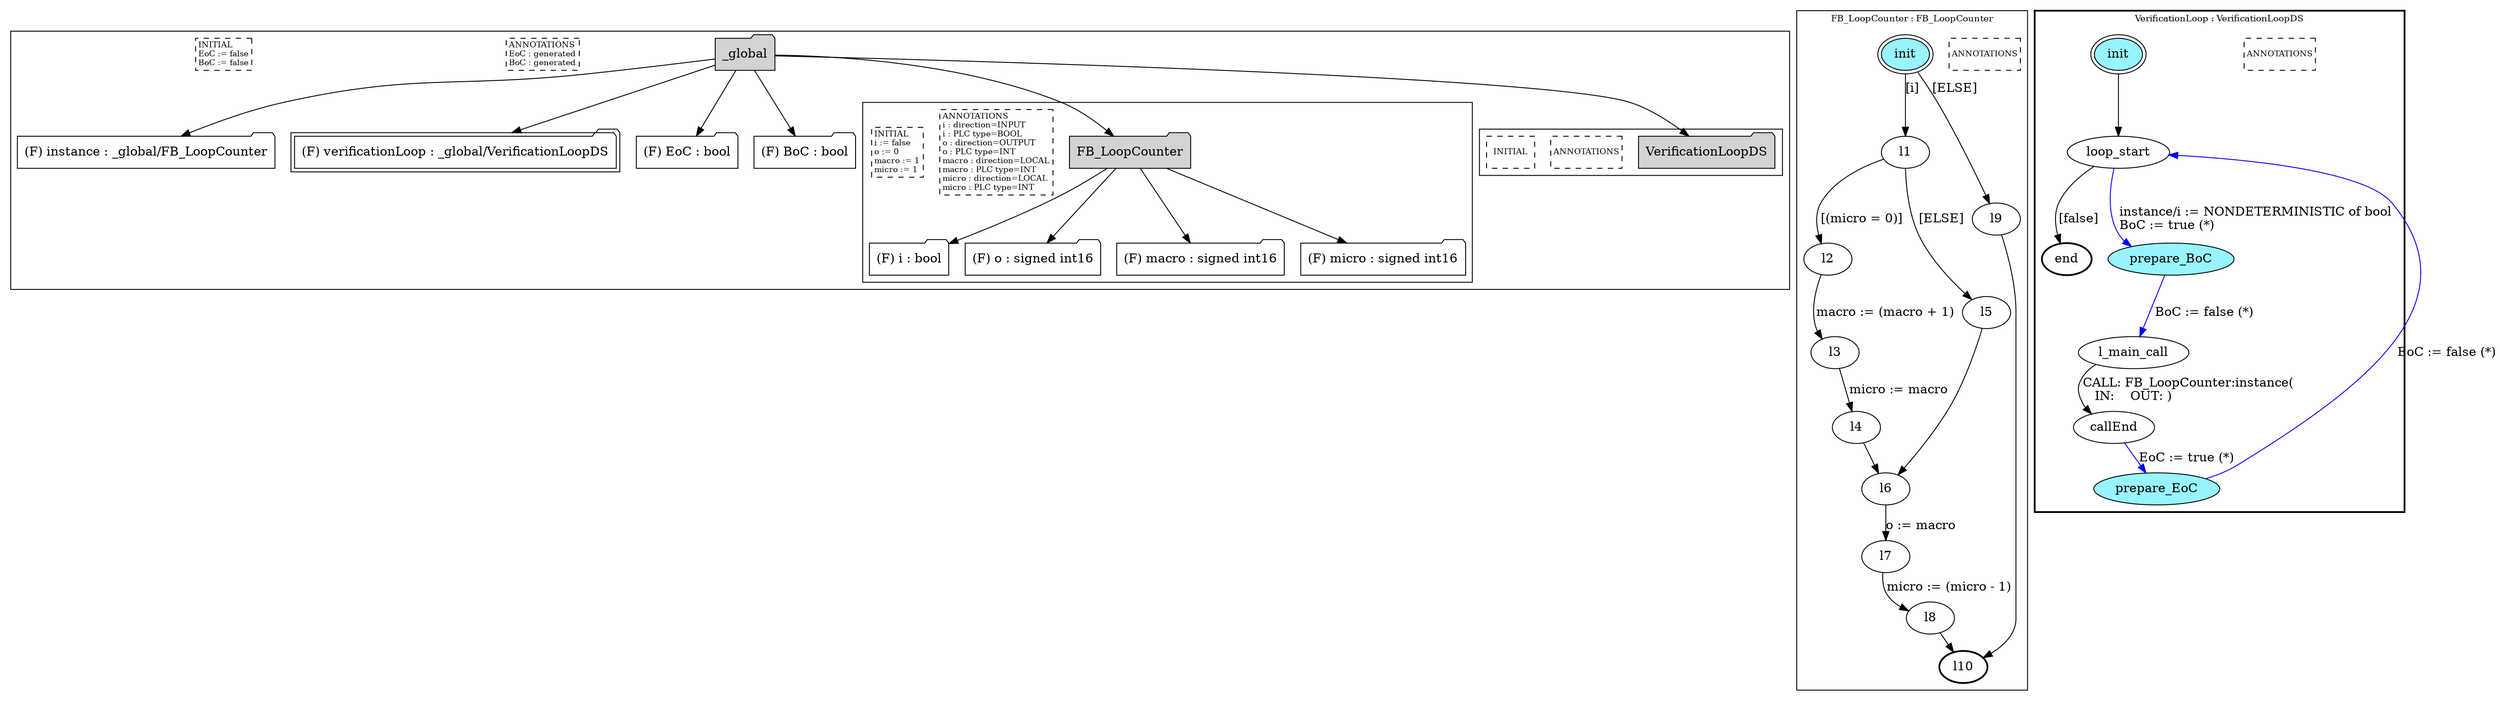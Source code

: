 digraph G {
	subgraph cluster__global2131888461 {
		node [shape="folder", style="filled"];
		//label="_global";
		_global2131888461 [label="_global"];
		_global2131888461 -> instance1620771868;
		instance1620771868 [label = "(F) instance : _global/FB_LoopCounter", fillcolor="white" ];
		_global2131888461 -> verificationLoop212158113;
		verificationLoop212158113 [label = "(F) verificationLoop : _global/VerificationLoopDS", fillcolor="white" , peripheries=2];
		_global2131888461 -> EoC750667100;
		EoC750667100 [label = "(F) EoC : bool", fillcolor="white" ];
		_global2131888461 -> BoC1292769946;
		BoC1292769946 [label = "(F) BoC : bool", fillcolor="white" ];
		_global2131888461 -> FB_LoopCounter1486862157;
		subgraph cluster_FB_LoopCounter1486862157 {
			node [shape="folder", style="filled"];
			//label="FB_LoopCounter";
			FB_LoopCounter1486862157 [label="FB_LoopCounter"];
			FB_LoopCounter1486862157 -> i1731526546;
			i1731526546 [label = "(F) i : bool", fillcolor="white" ];
			FB_LoopCounter1486862157 -> o1988265335;
			o1988265335 [label = "(F) o : signed int16", fillcolor="white" ];
			FB_LoopCounter1486862157 -> macro1783296129;
			macro1783296129 [label = "(F) macro : signed int16", fillcolor="white" ];
			FB_LoopCounter1486862157 -> micro997657863;
			micro997657863 [label = "(F) micro : signed int16", fillcolor="white" ];
			
			annotations_pseudonode_FB_LoopCounter1486862157 [
				label="ANNOTATIONS\li : direction=INPUT\li : PLC type=BOOL\lo : direction=OUTPUT\lo : PLC type=INT\lmacro : direction=LOCAL\lmacro : PLC type=INT\lmicro : direction=LOCAL\lmicro : PLC type=INT\l",
				fontsize=9, margin="0.04,0.04", fillcolor="white", shape="rectangle", style="dashed"];
			initamt_pseudonode_FB_LoopCounter1486862157 [
				label="INITIAL\li := false\lo := 0\lmacro := 1\lmicro := 1\l",
				fontsize=9, margin="0.04,0.04", fillcolor="lightyellow", shape="rectangle", style="dashed"];
		}
		_global2131888461 -> VerificationLoopDS1090191122;
		subgraph cluster_VerificationLoopDS1090191122 {
			node [shape="folder", style="filled"];
			//label="VerificationLoopDS";
			VerificationLoopDS1090191122 [label="VerificationLoopDS"];
			
			annotations_pseudonode_VerificationLoopDS1090191122 [
				label="ANNOTATIONS",
				fontsize=9, margin="0.04,0.04", fillcolor="white", shape="rectangle", style="dashed"];
			initamt_pseudonode_VerificationLoopDS1090191122 [
				label="INITIAL",
				fontsize=9, margin="0.04,0.04", fillcolor="lightyellow", shape="rectangle", style="dashed"];
		}
		
		annotations_pseudonode__global2131888461 [
			label="ANNOTATIONS\lEoC : generated\lBoC : generated\l",
			fontsize=9, margin="0.04,0.04", fillcolor="white", shape="rectangle", style="dashed"];
		initamt_pseudonode__global2131888461 [
			label="INITIAL\lEoC := false\lBoC := false\l",
			fontsize=9, margin="0.04,0.04", fillcolor="lightyellow", shape="rectangle", style="dashed"];
	}
	subgraph clusterFB_LoopCounter {
		node [style="filled"];
		color="black";
		fontsize=10;
		ranksep=0.4;
		
		label="FB_LoopCounter : FB_LoopCounter";
		
		annotations_pseudonode_FB_LoopCounter [
			label="ANNOTATIONS",
			fontsize=9, margin="0.04,0.04", fillcolor="white", shape="rectangle", style="dashed"];
		
		init_FB_LoopCounter [label="init", color="black", fillcolor="cadetblue1", peripheries=2, shape="ellipse"];
		l1_FB_LoopCounter [label="l1", color="black", fillcolor="white", shape="ellipse"];
		l2_FB_LoopCounter [label="l2", color="black", fillcolor="white", shape="ellipse"];
		l3_FB_LoopCounter [label="l3", color="black", fillcolor="white", shape="ellipse"];
		l4_FB_LoopCounter [label="l4", color="black", fillcolor="white", shape="ellipse"];
		l5_FB_LoopCounter [label="l5", color="black", fillcolor="white", shape="ellipse"];
		l6_FB_LoopCounter [label="l6", color="black", fillcolor="white", shape="ellipse"];
		l7_FB_LoopCounter [label="l7", color="black", fillcolor="white", shape="ellipse"];
		l8_FB_LoopCounter [label="l8", color="black", fillcolor="white", shape="ellipse"];
		l9_FB_LoopCounter [label="l9", color="black", fillcolor="white", shape="ellipse"];
		l10_FB_LoopCounter [label="l10", color="black", fillcolor="white", style=bold, shape="ellipse"];
		init_FB_LoopCounter -> l1_FB_LoopCounter [color="black", label="[i]"];
		l1_FB_LoopCounter -> l2_FB_LoopCounter [color="black", label="[(micro = 0)]"];
		l2_FB_LoopCounter -> l3_FB_LoopCounter [color="black", label="macro := (macro + 1)"];
		l3_FB_LoopCounter -> l4_FB_LoopCounter [color="black", label="micro := macro"];
		l1_FB_LoopCounter -> l5_FB_LoopCounter [color="black", label="[ELSE]"];
		l4_FB_LoopCounter -> l6_FB_LoopCounter [color="black", label=""];
		l5_FB_LoopCounter -> l6_FB_LoopCounter [color="black", label=""];
		l6_FB_LoopCounter -> l7_FB_LoopCounter [color="black", label="o := macro"];
		l7_FB_LoopCounter -> l8_FB_LoopCounter [color="black", label="micro := (micro - 1)"];
		init_FB_LoopCounter -> l9_FB_LoopCounter [color="black", label="[ELSE]"];
		l8_FB_LoopCounter -> l10_FB_LoopCounter [color="black", label=""];
		l9_FB_LoopCounter -> l10_FB_LoopCounter [color="black", label=""];
	}
	subgraph clusterVerificationLoop {
		node [style="filled"];
		style=bold;
		color="black";
		fontsize=10;
		ranksep=0.4;
		
		label="VerificationLoop : VerificationLoopDS";
		
		annotations_pseudonode_VerificationLoop [
			label="ANNOTATIONS",
			fontsize=9, margin="0.04,0.04", fillcolor="white", shape="rectangle", style="dashed"];
		
		init_VerificationLoop [label="init", color="black", fillcolor="cadetblue1", peripheries=2, shape="ellipse"];
		end_VerificationLoop [label="end", color="black", fillcolor="cadetblue1", style=bold, shape="ellipse"];
		loop_start_VerificationLoop [label="loop_start", color="black", fillcolor="white", shape="ellipse"];
		prepare_BoC_VerificationLoop [label="prepare_BoC", color="black", fillcolor="cadetblue1", shape="ellipse"];
		l_main_call_VerificationLoop [label="l_main_call", color="black", fillcolor="white", shape="ellipse"];
		callEnd_VerificationLoop [label="callEnd", color="black", fillcolor="white", shape="ellipse"];
		prepare_EoC_VerificationLoop [label="prepare_EoC", color="black", fillcolor="cadetblue1", shape="ellipse"];
		init_VerificationLoop -> loop_start_VerificationLoop [color="black", label=""];
		loop_start_VerificationLoop -> prepare_BoC_VerificationLoop [color="blue", label="instance/i := NONDETERMINISTIC of bool\lBoC := true (*)\l"];
		prepare_BoC_VerificationLoop -> l_main_call_VerificationLoop [color="blue", label="BoC := false (*)"];
		l_main_call_VerificationLoop -> callEnd_VerificationLoop [color="black", label="CALL: FB_LoopCounter:instance(\l   IN:    OUT: )\l"];
		callEnd_VerificationLoop -> prepare_EoC_VerificationLoop [color="blue", label="EoC := true (*)"];
		prepare_EoC_VerificationLoop -> loop_start_VerificationLoop [color="blue", label="EoC := false (*)"];
		loop_start_VerificationLoop -> end_VerificationLoop [color="black", label="[false]"];
	}
}

